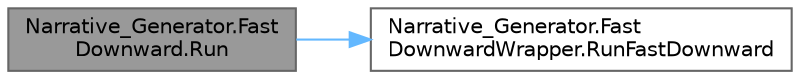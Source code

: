 digraph "Narrative_Generator.FastDownward.Run"
{
 // LATEX_PDF_SIZE
  bgcolor="transparent";
  edge [fontname=Helvetica,fontsize=10,labelfontname=Helvetica,labelfontsize=10];
  node [fontname=Helvetica,fontsize=10,shape=box,height=0.2,width=0.4];
  rankdir="LR";
  Node1 [label="Narrative_Generator.Fast\lDownward.Run",height=0.2,width=0.4,color="gray40", fillcolor="grey60", style="filled", fontcolor="black",tooltip="The method that starts the planner."];
  Node1 -> Node2 [color="steelblue1",style="solid"];
  Node2 [label="Narrative_Generator.Fast\lDownwardWrapper.RunFastDownward",height=0.2,width=0.4,color="grey40", fillcolor="white", style="filled",URL="$class_narrative___generator_1_1_fast_downward_wrapper.html#a2810884e1f4b153bb70b88515246404a",tooltip="A class that passes some settings and a calling class that directly starts the planner,..."];
}
